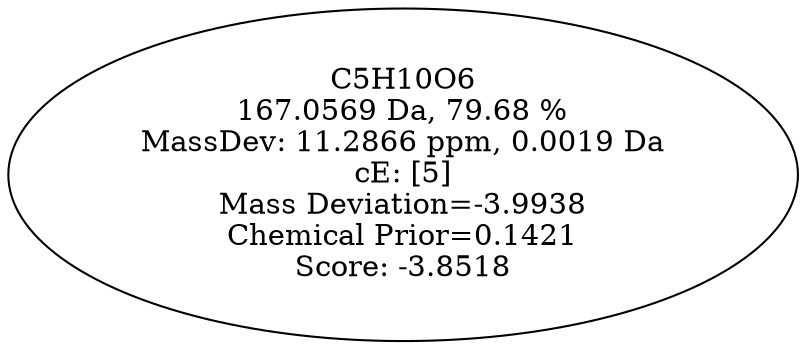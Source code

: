 strict digraph {
v1 [label="C5H10O6\n167.0569 Da, 79.68 %\nMassDev: 11.2866 ppm, 0.0019 Da\ncE: [5]\nMass Deviation=-3.9938\nChemical Prior=0.1421\nScore: -3.8518"];
}